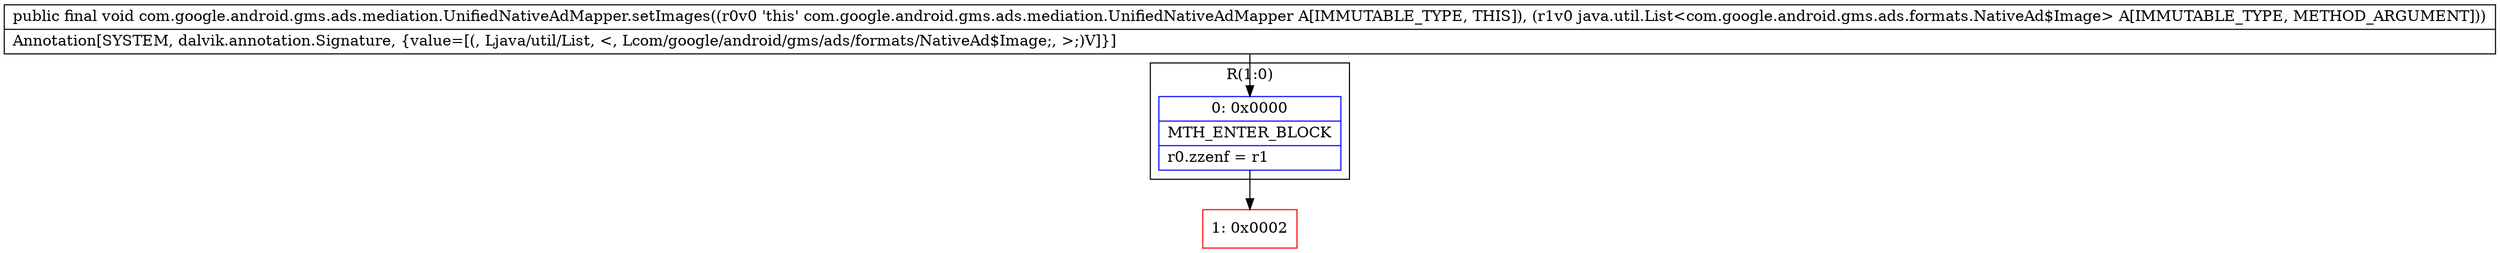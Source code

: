 digraph "CFG forcom.google.android.gms.ads.mediation.UnifiedNativeAdMapper.setImages(Ljava\/util\/List;)V" {
subgraph cluster_Region_840268881 {
label = "R(1:0)";
node [shape=record,color=blue];
Node_0 [shape=record,label="{0\:\ 0x0000|MTH_ENTER_BLOCK\l|r0.zzenf = r1\l}"];
}
Node_1 [shape=record,color=red,label="{1\:\ 0x0002}"];
MethodNode[shape=record,label="{public final void com.google.android.gms.ads.mediation.UnifiedNativeAdMapper.setImages((r0v0 'this' com.google.android.gms.ads.mediation.UnifiedNativeAdMapper A[IMMUTABLE_TYPE, THIS]), (r1v0 java.util.List\<com.google.android.gms.ads.formats.NativeAd$Image\> A[IMMUTABLE_TYPE, METHOD_ARGUMENT]))  | Annotation[SYSTEM, dalvik.annotation.Signature, \{value=[(, Ljava\/util\/List, \<, Lcom\/google\/android\/gms\/ads\/formats\/NativeAd$Image;, \>;)V]\}]\l}"];
MethodNode -> Node_0;
Node_0 -> Node_1;
}

